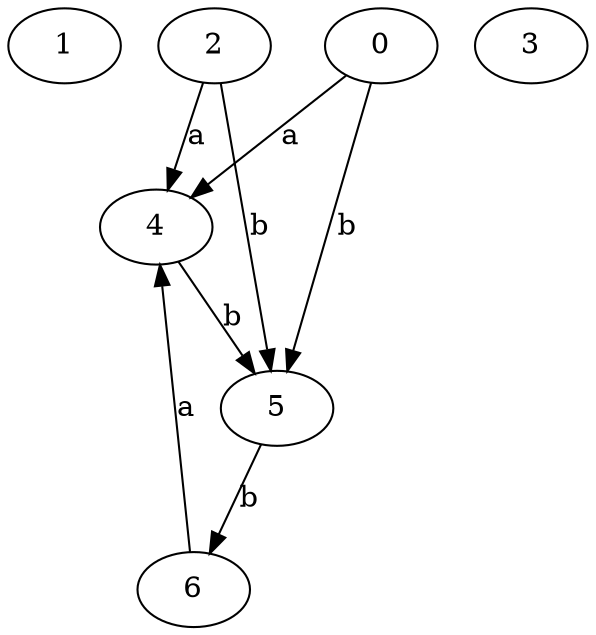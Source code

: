 strict digraph  {
1;
0;
2;
3;
4;
5;
6;
0 -> 4  [label=a];
0 -> 5  [label=b];
2 -> 4  [label=a];
2 -> 5  [label=b];
4 -> 5  [label=b];
5 -> 6  [label=b];
6 -> 4  [label=a];
}
